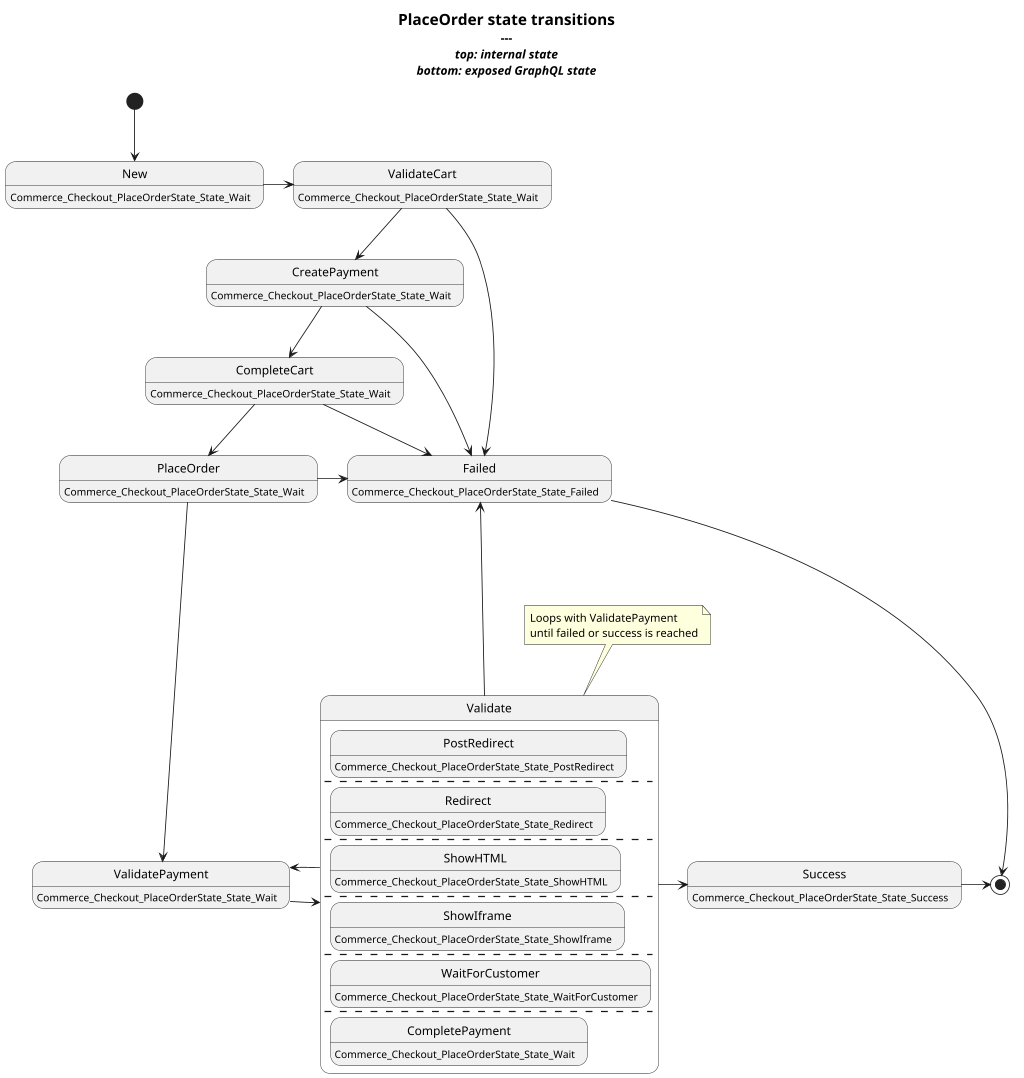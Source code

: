@startuml
scale max 1024 width
hide empty description

title
	= PlaceOrder state transitions
	---
	//top: internal state//
	//bottom: exposed GraphQL state//
end title

state New: Commerce_Checkout_PlaceOrderState_State_Wait
state ValidateCart: Commerce_Checkout_PlaceOrderState_State_Wait
state CreatePayment: Commerce_Checkout_PlaceOrderState_State_Wait
state CompleteCart: Commerce_Checkout_PlaceOrderState_State_Wait
state PlaceOrder: Commerce_Checkout_PlaceOrderState_State_Wait
state ValidatePayment: Commerce_Checkout_PlaceOrderState_State_Wait


state Failed: Commerce_Checkout_PlaceOrderState_State_Failed
state Success: Commerce_Checkout_PlaceOrderState_State_Success

state Validate {
	state PostRedirect: Commerce_Checkout_PlaceOrderState_State_PostRedirect
	--
	state Redirect: Commerce_Checkout_PlaceOrderState_State_Redirect
	--
	state ShowHTML: Commerce_Checkout_PlaceOrderState_State_ShowHTML
	--
	state ShowIframe: Commerce_Checkout_PlaceOrderState_State_ShowIframe
	--
	state WaitForCustomer: Commerce_Checkout_PlaceOrderState_State_WaitForCustomer
	--
	state CompletePayment: Commerce_Checkout_PlaceOrderState_State_Wait
}

note top of Validate
  Loops with ValidatePayment
  until failed or success is reached
end note

[*] --> New
New -r-> ValidateCart
ValidateCart -d-> CreatePayment
ValidateCart -r-> Failed
CreatePayment -d-> CompleteCart
CreatePayment -r-> Failed
CompleteCart -d-> PlaceOrder
CompleteCart -r-> Failed
PlaceOrder -d-> ValidatePayment
PlaceOrder -r-> Failed

ValidatePayment -r-> Validate
Validate -l-> ValidatePayment

Validate -u---> Failed
Validate -r-> Success

Failed --> [*]
Success -> [*]

@enduml
